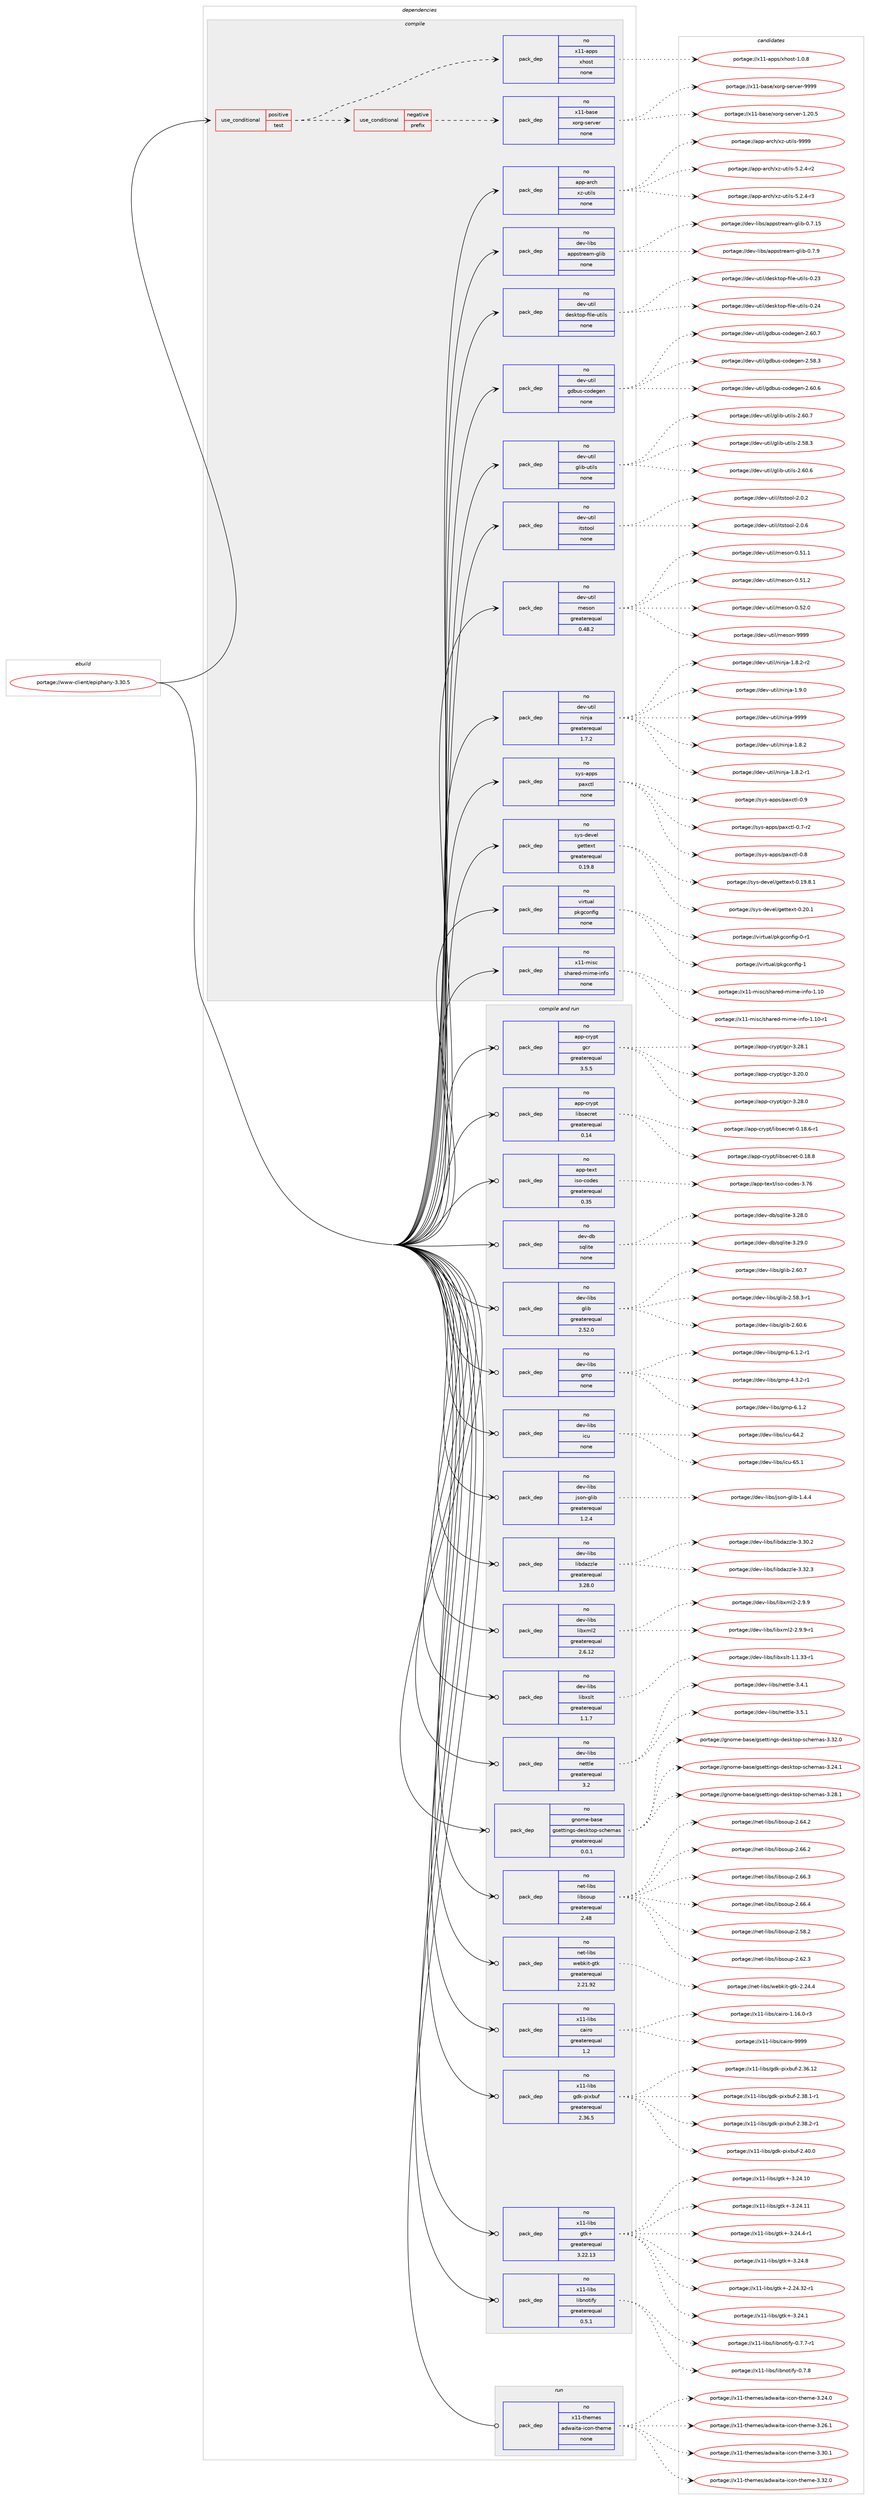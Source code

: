 digraph prolog {

# *************
# Graph options
# *************

newrank=true;
concentrate=true;
compound=true;
graph [rankdir=LR,fontname=Helvetica,fontsize=10,ranksep=1.5];#, ranksep=2.5, nodesep=0.2];
edge  [arrowhead=vee];
node  [fontname=Helvetica,fontsize=10];

# **********
# The ebuild
# **********

subgraph cluster_leftcol {
color=gray;
rank=same;
label=<<i>ebuild</i>>;
id [label="portage://www-client/epiphany-3.30.5", color=red, width=4, href="../www-client/epiphany-3.30.5.svg"];
}

# ****************
# The dependencies
# ****************

subgraph cluster_midcol {
color=gray;
label=<<i>dependencies</i>>;
subgraph cluster_compile {
fillcolor="#eeeeee";
style=filled;
label=<<i>compile</i>>;
subgraph cond106019 {
dependency440629 [label=<<TABLE BORDER="0" CELLBORDER="1" CELLSPACING="0" CELLPADDING="4"><TR><TD ROWSPAN="3" CELLPADDING="10">use_conditional</TD></TR><TR><TD>positive</TD></TR><TR><TD>test</TD></TR></TABLE>>, shape=none, color=red];
subgraph cond106020 {
dependency440630 [label=<<TABLE BORDER="0" CELLBORDER="1" CELLSPACING="0" CELLPADDING="4"><TR><TD ROWSPAN="3" CELLPADDING="10">use_conditional</TD></TR><TR><TD>negative</TD></TR><TR><TD>prefix</TD></TR></TABLE>>, shape=none, color=red];
subgraph pack326797 {
dependency440631 [label=<<TABLE BORDER="0" CELLBORDER="1" CELLSPACING="0" CELLPADDING="4" WIDTH="220"><TR><TD ROWSPAN="6" CELLPADDING="30">pack_dep</TD></TR><TR><TD WIDTH="110">no</TD></TR><TR><TD>x11-base</TD></TR><TR><TD>xorg-server</TD></TR><TR><TD>none</TD></TR><TR><TD></TD></TR></TABLE>>, shape=none, color=blue];
}
dependency440630:e -> dependency440631:w [weight=20,style="dashed",arrowhead="vee"];
}
dependency440629:e -> dependency440630:w [weight=20,style="dashed",arrowhead="vee"];
subgraph pack326798 {
dependency440632 [label=<<TABLE BORDER="0" CELLBORDER="1" CELLSPACING="0" CELLPADDING="4" WIDTH="220"><TR><TD ROWSPAN="6" CELLPADDING="30">pack_dep</TD></TR><TR><TD WIDTH="110">no</TD></TR><TR><TD>x11-apps</TD></TR><TR><TD>xhost</TD></TR><TR><TD>none</TD></TR><TR><TD></TD></TR></TABLE>>, shape=none, color=blue];
}
dependency440629:e -> dependency440632:w [weight=20,style="dashed",arrowhead="vee"];
}
id:e -> dependency440629:w [weight=20,style="solid",arrowhead="vee"];
subgraph pack326799 {
dependency440633 [label=<<TABLE BORDER="0" CELLBORDER="1" CELLSPACING="0" CELLPADDING="4" WIDTH="220"><TR><TD ROWSPAN="6" CELLPADDING="30">pack_dep</TD></TR><TR><TD WIDTH="110">no</TD></TR><TR><TD>app-arch</TD></TR><TR><TD>xz-utils</TD></TR><TR><TD>none</TD></TR><TR><TD></TD></TR></TABLE>>, shape=none, color=blue];
}
id:e -> dependency440633:w [weight=20,style="solid",arrowhead="vee"];
subgraph pack326800 {
dependency440634 [label=<<TABLE BORDER="0" CELLBORDER="1" CELLSPACING="0" CELLPADDING="4" WIDTH="220"><TR><TD ROWSPAN="6" CELLPADDING="30">pack_dep</TD></TR><TR><TD WIDTH="110">no</TD></TR><TR><TD>dev-libs</TD></TR><TR><TD>appstream-glib</TD></TR><TR><TD>none</TD></TR><TR><TD></TD></TR></TABLE>>, shape=none, color=blue];
}
id:e -> dependency440634:w [weight=20,style="solid",arrowhead="vee"];
subgraph pack326801 {
dependency440635 [label=<<TABLE BORDER="0" CELLBORDER="1" CELLSPACING="0" CELLPADDING="4" WIDTH="220"><TR><TD ROWSPAN="6" CELLPADDING="30">pack_dep</TD></TR><TR><TD WIDTH="110">no</TD></TR><TR><TD>dev-util</TD></TR><TR><TD>desktop-file-utils</TD></TR><TR><TD>none</TD></TR><TR><TD></TD></TR></TABLE>>, shape=none, color=blue];
}
id:e -> dependency440635:w [weight=20,style="solid",arrowhead="vee"];
subgraph pack326802 {
dependency440636 [label=<<TABLE BORDER="0" CELLBORDER="1" CELLSPACING="0" CELLPADDING="4" WIDTH="220"><TR><TD ROWSPAN="6" CELLPADDING="30">pack_dep</TD></TR><TR><TD WIDTH="110">no</TD></TR><TR><TD>dev-util</TD></TR><TR><TD>gdbus-codegen</TD></TR><TR><TD>none</TD></TR><TR><TD></TD></TR></TABLE>>, shape=none, color=blue];
}
id:e -> dependency440636:w [weight=20,style="solid",arrowhead="vee"];
subgraph pack326803 {
dependency440637 [label=<<TABLE BORDER="0" CELLBORDER="1" CELLSPACING="0" CELLPADDING="4" WIDTH="220"><TR><TD ROWSPAN="6" CELLPADDING="30">pack_dep</TD></TR><TR><TD WIDTH="110">no</TD></TR><TR><TD>dev-util</TD></TR><TR><TD>glib-utils</TD></TR><TR><TD>none</TD></TR><TR><TD></TD></TR></TABLE>>, shape=none, color=blue];
}
id:e -> dependency440637:w [weight=20,style="solid",arrowhead="vee"];
subgraph pack326804 {
dependency440638 [label=<<TABLE BORDER="0" CELLBORDER="1" CELLSPACING="0" CELLPADDING="4" WIDTH="220"><TR><TD ROWSPAN="6" CELLPADDING="30">pack_dep</TD></TR><TR><TD WIDTH="110">no</TD></TR><TR><TD>dev-util</TD></TR><TR><TD>itstool</TD></TR><TR><TD>none</TD></TR><TR><TD></TD></TR></TABLE>>, shape=none, color=blue];
}
id:e -> dependency440638:w [weight=20,style="solid",arrowhead="vee"];
subgraph pack326805 {
dependency440639 [label=<<TABLE BORDER="0" CELLBORDER="1" CELLSPACING="0" CELLPADDING="4" WIDTH="220"><TR><TD ROWSPAN="6" CELLPADDING="30">pack_dep</TD></TR><TR><TD WIDTH="110">no</TD></TR><TR><TD>dev-util</TD></TR><TR><TD>meson</TD></TR><TR><TD>greaterequal</TD></TR><TR><TD>0.48.2</TD></TR></TABLE>>, shape=none, color=blue];
}
id:e -> dependency440639:w [weight=20,style="solid",arrowhead="vee"];
subgraph pack326806 {
dependency440640 [label=<<TABLE BORDER="0" CELLBORDER="1" CELLSPACING="0" CELLPADDING="4" WIDTH="220"><TR><TD ROWSPAN="6" CELLPADDING="30">pack_dep</TD></TR><TR><TD WIDTH="110">no</TD></TR><TR><TD>dev-util</TD></TR><TR><TD>ninja</TD></TR><TR><TD>greaterequal</TD></TR><TR><TD>1.7.2</TD></TR></TABLE>>, shape=none, color=blue];
}
id:e -> dependency440640:w [weight=20,style="solid",arrowhead="vee"];
subgraph pack326807 {
dependency440641 [label=<<TABLE BORDER="0" CELLBORDER="1" CELLSPACING="0" CELLPADDING="4" WIDTH="220"><TR><TD ROWSPAN="6" CELLPADDING="30">pack_dep</TD></TR><TR><TD WIDTH="110">no</TD></TR><TR><TD>sys-apps</TD></TR><TR><TD>paxctl</TD></TR><TR><TD>none</TD></TR><TR><TD></TD></TR></TABLE>>, shape=none, color=blue];
}
id:e -> dependency440641:w [weight=20,style="solid",arrowhead="vee"];
subgraph pack326808 {
dependency440642 [label=<<TABLE BORDER="0" CELLBORDER="1" CELLSPACING="0" CELLPADDING="4" WIDTH="220"><TR><TD ROWSPAN="6" CELLPADDING="30">pack_dep</TD></TR><TR><TD WIDTH="110">no</TD></TR><TR><TD>sys-devel</TD></TR><TR><TD>gettext</TD></TR><TR><TD>greaterequal</TD></TR><TR><TD>0.19.8</TD></TR></TABLE>>, shape=none, color=blue];
}
id:e -> dependency440642:w [weight=20,style="solid",arrowhead="vee"];
subgraph pack326809 {
dependency440643 [label=<<TABLE BORDER="0" CELLBORDER="1" CELLSPACING="0" CELLPADDING="4" WIDTH="220"><TR><TD ROWSPAN="6" CELLPADDING="30">pack_dep</TD></TR><TR><TD WIDTH="110">no</TD></TR><TR><TD>virtual</TD></TR><TR><TD>pkgconfig</TD></TR><TR><TD>none</TD></TR><TR><TD></TD></TR></TABLE>>, shape=none, color=blue];
}
id:e -> dependency440643:w [weight=20,style="solid",arrowhead="vee"];
subgraph pack326810 {
dependency440644 [label=<<TABLE BORDER="0" CELLBORDER="1" CELLSPACING="0" CELLPADDING="4" WIDTH="220"><TR><TD ROWSPAN="6" CELLPADDING="30">pack_dep</TD></TR><TR><TD WIDTH="110">no</TD></TR><TR><TD>x11-misc</TD></TR><TR><TD>shared-mime-info</TD></TR><TR><TD>none</TD></TR><TR><TD></TD></TR></TABLE>>, shape=none, color=blue];
}
id:e -> dependency440644:w [weight=20,style="solid",arrowhead="vee"];
}
subgraph cluster_compileandrun {
fillcolor="#eeeeee";
style=filled;
label=<<i>compile and run</i>>;
subgraph pack326811 {
dependency440645 [label=<<TABLE BORDER="0" CELLBORDER="1" CELLSPACING="0" CELLPADDING="4" WIDTH="220"><TR><TD ROWSPAN="6" CELLPADDING="30">pack_dep</TD></TR><TR><TD WIDTH="110">no</TD></TR><TR><TD>app-crypt</TD></TR><TR><TD>gcr</TD></TR><TR><TD>greaterequal</TD></TR><TR><TD>3.5.5</TD></TR></TABLE>>, shape=none, color=blue];
}
id:e -> dependency440645:w [weight=20,style="solid",arrowhead="odotvee"];
subgraph pack326812 {
dependency440646 [label=<<TABLE BORDER="0" CELLBORDER="1" CELLSPACING="0" CELLPADDING="4" WIDTH="220"><TR><TD ROWSPAN="6" CELLPADDING="30">pack_dep</TD></TR><TR><TD WIDTH="110">no</TD></TR><TR><TD>app-crypt</TD></TR><TR><TD>libsecret</TD></TR><TR><TD>greaterequal</TD></TR><TR><TD>0.14</TD></TR></TABLE>>, shape=none, color=blue];
}
id:e -> dependency440646:w [weight=20,style="solid",arrowhead="odotvee"];
subgraph pack326813 {
dependency440647 [label=<<TABLE BORDER="0" CELLBORDER="1" CELLSPACING="0" CELLPADDING="4" WIDTH="220"><TR><TD ROWSPAN="6" CELLPADDING="30">pack_dep</TD></TR><TR><TD WIDTH="110">no</TD></TR><TR><TD>app-text</TD></TR><TR><TD>iso-codes</TD></TR><TR><TD>greaterequal</TD></TR><TR><TD>0.35</TD></TR></TABLE>>, shape=none, color=blue];
}
id:e -> dependency440647:w [weight=20,style="solid",arrowhead="odotvee"];
subgraph pack326814 {
dependency440648 [label=<<TABLE BORDER="0" CELLBORDER="1" CELLSPACING="0" CELLPADDING="4" WIDTH="220"><TR><TD ROWSPAN="6" CELLPADDING="30">pack_dep</TD></TR><TR><TD WIDTH="110">no</TD></TR><TR><TD>dev-db</TD></TR><TR><TD>sqlite</TD></TR><TR><TD>none</TD></TR><TR><TD></TD></TR></TABLE>>, shape=none, color=blue];
}
id:e -> dependency440648:w [weight=20,style="solid",arrowhead="odotvee"];
subgraph pack326815 {
dependency440649 [label=<<TABLE BORDER="0" CELLBORDER="1" CELLSPACING="0" CELLPADDING="4" WIDTH="220"><TR><TD ROWSPAN="6" CELLPADDING="30">pack_dep</TD></TR><TR><TD WIDTH="110">no</TD></TR><TR><TD>dev-libs</TD></TR><TR><TD>glib</TD></TR><TR><TD>greaterequal</TD></TR><TR><TD>2.52.0</TD></TR></TABLE>>, shape=none, color=blue];
}
id:e -> dependency440649:w [weight=20,style="solid",arrowhead="odotvee"];
subgraph pack326816 {
dependency440650 [label=<<TABLE BORDER="0" CELLBORDER="1" CELLSPACING="0" CELLPADDING="4" WIDTH="220"><TR><TD ROWSPAN="6" CELLPADDING="30">pack_dep</TD></TR><TR><TD WIDTH="110">no</TD></TR><TR><TD>dev-libs</TD></TR><TR><TD>gmp</TD></TR><TR><TD>none</TD></TR><TR><TD></TD></TR></TABLE>>, shape=none, color=blue];
}
id:e -> dependency440650:w [weight=20,style="solid",arrowhead="odotvee"];
subgraph pack326817 {
dependency440651 [label=<<TABLE BORDER="0" CELLBORDER="1" CELLSPACING="0" CELLPADDING="4" WIDTH="220"><TR><TD ROWSPAN="6" CELLPADDING="30">pack_dep</TD></TR><TR><TD WIDTH="110">no</TD></TR><TR><TD>dev-libs</TD></TR><TR><TD>icu</TD></TR><TR><TD>none</TD></TR><TR><TD></TD></TR></TABLE>>, shape=none, color=blue];
}
id:e -> dependency440651:w [weight=20,style="solid",arrowhead="odotvee"];
subgraph pack326818 {
dependency440652 [label=<<TABLE BORDER="0" CELLBORDER="1" CELLSPACING="0" CELLPADDING="4" WIDTH="220"><TR><TD ROWSPAN="6" CELLPADDING="30">pack_dep</TD></TR><TR><TD WIDTH="110">no</TD></TR><TR><TD>dev-libs</TD></TR><TR><TD>json-glib</TD></TR><TR><TD>greaterequal</TD></TR><TR><TD>1.2.4</TD></TR></TABLE>>, shape=none, color=blue];
}
id:e -> dependency440652:w [weight=20,style="solid",arrowhead="odotvee"];
subgraph pack326819 {
dependency440653 [label=<<TABLE BORDER="0" CELLBORDER="1" CELLSPACING="0" CELLPADDING="4" WIDTH="220"><TR><TD ROWSPAN="6" CELLPADDING="30">pack_dep</TD></TR><TR><TD WIDTH="110">no</TD></TR><TR><TD>dev-libs</TD></TR><TR><TD>libdazzle</TD></TR><TR><TD>greaterequal</TD></TR><TR><TD>3.28.0</TD></TR></TABLE>>, shape=none, color=blue];
}
id:e -> dependency440653:w [weight=20,style="solid",arrowhead="odotvee"];
subgraph pack326820 {
dependency440654 [label=<<TABLE BORDER="0" CELLBORDER="1" CELLSPACING="0" CELLPADDING="4" WIDTH="220"><TR><TD ROWSPAN="6" CELLPADDING="30">pack_dep</TD></TR><TR><TD WIDTH="110">no</TD></TR><TR><TD>dev-libs</TD></TR><TR><TD>libxml2</TD></TR><TR><TD>greaterequal</TD></TR><TR><TD>2.6.12</TD></TR></TABLE>>, shape=none, color=blue];
}
id:e -> dependency440654:w [weight=20,style="solid",arrowhead="odotvee"];
subgraph pack326821 {
dependency440655 [label=<<TABLE BORDER="0" CELLBORDER="1" CELLSPACING="0" CELLPADDING="4" WIDTH="220"><TR><TD ROWSPAN="6" CELLPADDING="30">pack_dep</TD></TR><TR><TD WIDTH="110">no</TD></TR><TR><TD>dev-libs</TD></TR><TR><TD>libxslt</TD></TR><TR><TD>greaterequal</TD></TR><TR><TD>1.1.7</TD></TR></TABLE>>, shape=none, color=blue];
}
id:e -> dependency440655:w [weight=20,style="solid",arrowhead="odotvee"];
subgraph pack326822 {
dependency440656 [label=<<TABLE BORDER="0" CELLBORDER="1" CELLSPACING="0" CELLPADDING="4" WIDTH="220"><TR><TD ROWSPAN="6" CELLPADDING="30">pack_dep</TD></TR><TR><TD WIDTH="110">no</TD></TR><TR><TD>dev-libs</TD></TR><TR><TD>nettle</TD></TR><TR><TD>greaterequal</TD></TR><TR><TD>3.2</TD></TR></TABLE>>, shape=none, color=blue];
}
id:e -> dependency440656:w [weight=20,style="solid",arrowhead="odotvee"];
subgraph pack326823 {
dependency440657 [label=<<TABLE BORDER="0" CELLBORDER="1" CELLSPACING="0" CELLPADDING="4" WIDTH="220"><TR><TD ROWSPAN="6" CELLPADDING="30">pack_dep</TD></TR><TR><TD WIDTH="110">no</TD></TR><TR><TD>gnome-base</TD></TR><TR><TD>gsettings-desktop-schemas</TD></TR><TR><TD>greaterequal</TD></TR><TR><TD>0.0.1</TD></TR></TABLE>>, shape=none, color=blue];
}
id:e -> dependency440657:w [weight=20,style="solid",arrowhead="odotvee"];
subgraph pack326824 {
dependency440658 [label=<<TABLE BORDER="0" CELLBORDER="1" CELLSPACING="0" CELLPADDING="4" WIDTH="220"><TR><TD ROWSPAN="6" CELLPADDING="30">pack_dep</TD></TR><TR><TD WIDTH="110">no</TD></TR><TR><TD>net-libs</TD></TR><TR><TD>libsoup</TD></TR><TR><TD>greaterequal</TD></TR><TR><TD>2.48</TD></TR></TABLE>>, shape=none, color=blue];
}
id:e -> dependency440658:w [weight=20,style="solid",arrowhead="odotvee"];
subgraph pack326825 {
dependency440659 [label=<<TABLE BORDER="0" CELLBORDER="1" CELLSPACING="0" CELLPADDING="4" WIDTH="220"><TR><TD ROWSPAN="6" CELLPADDING="30">pack_dep</TD></TR><TR><TD WIDTH="110">no</TD></TR><TR><TD>net-libs</TD></TR><TR><TD>webkit-gtk</TD></TR><TR><TD>greaterequal</TD></TR><TR><TD>2.21.92</TD></TR></TABLE>>, shape=none, color=blue];
}
id:e -> dependency440659:w [weight=20,style="solid",arrowhead="odotvee"];
subgraph pack326826 {
dependency440660 [label=<<TABLE BORDER="0" CELLBORDER="1" CELLSPACING="0" CELLPADDING="4" WIDTH="220"><TR><TD ROWSPAN="6" CELLPADDING="30">pack_dep</TD></TR><TR><TD WIDTH="110">no</TD></TR><TR><TD>x11-libs</TD></TR><TR><TD>cairo</TD></TR><TR><TD>greaterequal</TD></TR><TR><TD>1.2</TD></TR></TABLE>>, shape=none, color=blue];
}
id:e -> dependency440660:w [weight=20,style="solid",arrowhead="odotvee"];
subgraph pack326827 {
dependency440661 [label=<<TABLE BORDER="0" CELLBORDER="1" CELLSPACING="0" CELLPADDING="4" WIDTH="220"><TR><TD ROWSPAN="6" CELLPADDING="30">pack_dep</TD></TR><TR><TD WIDTH="110">no</TD></TR><TR><TD>x11-libs</TD></TR><TR><TD>gdk-pixbuf</TD></TR><TR><TD>greaterequal</TD></TR><TR><TD>2.36.5</TD></TR></TABLE>>, shape=none, color=blue];
}
id:e -> dependency440661:w [weight=20,style="solid",arrowhead="odotvee"];
subgraph pack326828 {
dependency440662 [label=<<TABLE BORDER="0" CELLBORDER="1" CELLSPACING="0" CELLPADDING="4" WIDTH="220"><TR><TD ROWSPAN="6" CELLPADDING="30">pack_dep</TD></TR><TR><TD WIDTH="110">no</TD></TR><TR><TD>x11-libs</TD></TR><TR><TD>gtk+</TD></TR><TR><TD>greaterequal</TD></TR><TR><TD>3.22.13</TD></TR></TABLE>>, shape=none, color=blue];
}
id:e -> dependency440662:w [weight=20,style="solid",arrowhead="odotvee"];
subgraph pack326829 {
dependency440663 [label=<<TABLE BORDER="0" CELLBORDER="1" CELLSPACING="0" CELLPADDING="4" WIDTH="220"><TR><TD ROWSPAN="6" CELLPADDING="30">pack_dep</TD></TR><TR><TD WIDTH="110">no</TD></TR><TR><TD>x11-libs</TD></TR><TR><TD>libnotify</TD></TR><TR><TD>greaterequal</TD></TR><TR><TD>0.5.1</TD></TR></TABLE>>, shape=none, color=blue];
}
id:e -> dependency440663:w [weight=20,style="solid",arrowhead="odotvee"];
}
subgraph cluster_run {
fillcolor="#eeeeee";
style=filled;
label=<<i>run</i>>;
subgraph pack326830 {
dependency440664 [label=<<TABLE BORDER="0" CELLBORDER="1" CELLSPACING="0" CELLPADDING="4" WIDTH="220"><TR><TD ROWSPAN="6" CELLPADDING="30">pack_dep</TD></TR><TR><TD WIDTH="110">no</TD></TR><TR><TD>x11-themes</TD></TR><TR><TD>adwaita-icon-theme</TD></TR><TR><TD>none</TD></TR><TR><TD></TD></TR></TABLE>>, shape=none, color=blue];
}
id:e -> dependency440664:w [weight=20,style="solid",arrowhead="odot"];
}
}

# **************
# The candidates
# **************

subgraph cluster_choices {
rank=same;
color=gray;
label=<<i>candidates</i>>;

subgraph choice326797 {
color=black;
nodesep=1;
choiceportage1204949459897115101471201111141034511510111411810111445494650484653 [label="portage://x11-base/xorg-server-1.20.5", color=red, width=4,href="../x11-base/xorg-server-1.20.5.svg"];
choiceportage120494945989711510147120111114103451151011141181011144557575757 [label="portage://x11-base/xorg-server-9999", color=red, width=4,href="../x11-base/xorg-server-9999.svg"];
dependency440631:e -> choiceportage1204949459897115101471201111141034511510111411810111445494650484653:w [style=dotted,weight="100"];
dependency440631:e -> choiceportage120494945989711510147120111114103451151011141181011144557575757:w [style=dotted,weight="100"];
}
subgraph choice326798 {
color=black;
nodesep=1;
choiceportage1204949459711211211547120104111115116454946484656 [label="portage://x11-apps/xhost-1.0.8", color=red, width=4,href="../x11-apps/xhost-1.0.8.svg"];
dependency440632:e -> choiceportage1204949459711211211547120104111115116454946484656:w [style=dotted,weight="100"];
}
subgraph choice326799 {
color=black;
nodesep=1;
choiceportage9711211245971149910447120122451171161051081154553465046524511450 [label="portage://app-arch/xz-utils-5.2.4-r2", color=red, width=4,href="../app-arch/xz-utils-5.2.4-r2.svg"];
choiceportage9711211245971149910447120122451171161051081154553465046524511451 [label="portage://app-arch/xz-utils-5.2.4-r3", color=red, width=4,href="../app-arch/xz-utils-5.2.4-r3.svg"];
choiceportage9711211245971149910447120122451171161051081154557575757 [label="portage://app-arch/xz-utils-9999", color=red, width=4,href="../app-arch/xz-utils-9999.svg"];
dependency440633:e -> choiceportage9711211245971149910447120122451171161051081154553465046524511450:w [style=dotted,weight="100"];
dependency440633:e -> choiceportage9711211245971149910447120122451171161051081154553465046524511451:w [style=dotted,weight="100"];
dependency440633:e -> choiceportage9711211245971149910447120122451171161051081154557575757:w [style=dotted,weight="100"];
}
subgraph choice326800 {
color=black;
nodesep=1;
choiceportage1001011184510810598115479711211211511611410197109451031081059845484655464953 [label="portage://dev-libs/appstream-glib-0.7.15", color=red, width=4,href="../dev-libs/appstream-glib-0.7.15.svg"];
choiceportage10010111845108105981154797112112115116114101971094510310810598454846554657 [label="portage://dev-libs/appstream-glib-0.7.9", color=red, width=4,href="../dev-libs/appstream-glib-0.7.9.svg"];
dependency440634:e -> choiceportage1001011184510810598115479711211211511611410197109451031081059845484655464953:w [style=dotted,weight="100"];
dependency440634:e -> choiceportage10010111845108105981154797112112115116114101971094510310810598454846554657:w [style=dotted,weight="100"];
}
subgraph choice326801 {
color=black;
nodesep=1;
choiceportage100101118451171161051084710010111510711611111245102105108101451171161051081154548465051 [label="portage://dev-util/desktop-file-utils-0.23", color=red, width=4,href="../dev-util/desktop-file-utils-0.23.svg"];
choiceportage100101118451171161051084710010111510711611111245102105108101451171161051081154548465052 [label="portage://dev-util/desktop-file-utils-0.24", color=red, width=4,href="../dev-util/desktop-file-utils-0.24.svg"];
dependency440635:e -> choiceportage100101118451171161051084710010111510711611111245102105108101451171161051081154548465051:w [style=dotted,weight="100"];
dependency440635:e -> choiceportage100101118451171161051084710010111510711611111245102105108101451171161051081154548465052:w [style=dotted,weight="100"];
}
subgraph choice326802 {
color=black;
nodesep=1;
choiceportage100101118451171161051084710310098117115459911110010110310111045504653564651 [label="portage://dev-util/gdbus-codegen-2.58.3", color=red, width=4,href="../dev-util/gdbus-codegen-2.58.3.svg"];
choiceportage100101118451171161051084710310098117115459911110010110310111045504654484654 [label="portage://dev-util/gdbus-codegen-2.60.6", color=red, width=4,href="../dev-util/gdbus-codegen-2.60.6.svg"];
choiceportage100101118451171161051084710310098117115459911110010110310111045504654484655 [label="portage://dev-util/gdbus-codegen-2.60.7", color=red, width=4,href="../dev-util/gdbus-codegen-2.60.7.svg"];
dependency440636:e -> choiceportage100101118451171161051084710310098117115459911110010110310111045504653564651:w [style=dotted,weight="100"];
dependency440636:e -> choiceportage100101118451171161051084710310098117115459911110010110310111045504654484654:w [style=dotted,weight="100"];
dependency440636:e -> choiceportage100101118451171161051084710310098117115459911110010110310111045504654484655:w [style=dotted,weight="100"];
}
subgraph choice326803 {
color=black;
nodesep=1;
choiceportage1001011184511711610510847103108105984511711610510811545504653564651 [label="portage://dev-util/glib-utils-2.58.3", color=red, width=4,href="../dev-util/glib-utils-2.58.3.svg"];
choiceportage1001011184511711610510847103108105984511711610510811545504654484654 [label="portage://dev-util/glib-utils-2.60.6", color=red, width=4,href="../dev-util/glib-utils-2.60.6.svg"];
choiceportage1001011184511711610510847103108105984511711610510811545504654484655 [label="portage://dev-util/glib-utils-2.60.7", color=red, width=4,href="../dev-util/glib-utils-2.60.7.svg"];
dependency440637:e -> choiceportage1001011184511711610510847103108105984511711610510811545504653564651:w [style=dotted,weight="100"];
dependency440637:e -> choiceportage1001011184511711610510847103108105984511711610510811545504654484654:w [style=dotted,weight="100"];
dependency440637:e -> choiceportage1001011184511711610510847103108105984511711610510811545504654484655:w [style=dotted,weight="100"];
}
subgraph choice326804 {
color=black;
nodesep=1;
choiceportage1001011184511711610510847105116115116111111108455046484650 [label="portage://dev-util/itstool-2.0.2", color=red, width=4,href="../dev-util/itstool-2.0.2.svg"];
choiceportage1001011184511711610510847105116115116111111108455046484654 [label="portage://dev-util/itstool-2.0.6", color=red, width=4,href="../dev-util/itstool-2.0.6.svg"];
dependency440638:e -> choiceportage1001011184511711610510847105116115116111111108455046484650:w [style=dotted,weight="100"];
dependency440638:e -> choiceportage1001011184511711610510847105116115116111111108455046484654:w [style=dotted,weight="100"];
}
subgraph choice326805 {
color=black;
nodesep=1;
choiceportage100101118451171161051084710910111511111045484653494649 [label="portage://dev-util/meson-0.51.1", color=red, width=4,href="../dev-util/meson-0.51.1.svg"];
choiceportage100101118451171161051084710910111511111045484653494650 [label="portage://dev-util/meson-0.51.2", color=red, width=4,href="../dev-util/meson-0.51.2.svg"];
choiceportage100101118451171161051084710910111511111045484653504648 [label="portage://dev-util/meson-0.52.0", color=red, width=4,href="../dev-util/meson-0.52.0.svg"];
choiceportage10010111845117116105108471091011151111104557575757 [label="portage://dev-util/meson-9999", color=red, width=4,href="../dev-util/meson-9999.svg"];
dependency440639:e -> choiceportage100101118451171161051084710910111511111045484653494649:w [style=dotted,weight="100"];
dependency440639:e -> choiceportage100101118451171161051084710910111511111045484653494650:w [style=dotted,weight="100"];
dependency440639:e -> choiceportage100101118451171161051084710910111511111045484653504648:w [style=dotted,weight="100"];
dependency440639:e -> choiceportage10010111845117116105108471091011151111104557575757:w [style=dotted,weight="100"];
}
subgraph choice326806 {
color=black;
nodesep=1;
choiceportage100101118451171161051084711010511010697454946564650 [label="portage://dev-util/ninja-1.8.2", color=red, width=4,href="../dev-util/ninja-1.8.2.svg"];
choiceportage1001011184511711610510847110105110106974549465646504511449 [label="portage://dev-util/ninja-1.8.2-r1", color=red, width=4,href="../dev-util/ninja-1.8.2-r1.svg"];
choiceportage1001011184511711610510847110105110106974549465646504511450 [label="portage://dev-util/ninja-1.8.2-r2", color=red, width=4,href="../dev-util/ninja-1.8.2-r2.svg"];
choiceportage100101118451171161051084711010511010697454946574648 [label="portage://dev-util/ninja-1.9.0", color=red, width=4,href="../dev-util/ninja-1.9.0.svg"];
choiceportage1001011184511711610510847110105110106974557575757 [label="portage://dev-util/ninja-9999", color=red, width=4,href="../dev-util/ninja-9999.svg"];
dependency440640:e -> choiceportage100101118451171161051084711010511010697454946564650:w [style=dotted,weight="100"];
dependency440640:e -> choiceportage1001011184511711610510847110105110106974549465646504511449:w [style=dotted,weight="100"];
dependency440640:e -> choiceportage1001011184511711610510847110105110106974549465646504511450:w [style=dotted,weight="100"];
dependency440640:e -> choiceportage100101118451171161051084711010511010697454946574648:w [style=dotted,weight="100"];
dependency440640:e -> choiceportage1001011184511711610510847110105110106974557575757:w [style=dotted,weight="100"];
}
subgraph choice326807 {
color=black;
nodesep=1;
choiceportage1151211154597112112115471129712099116108454846554511450 [label="portage://sys-apps/paxctl-0.7-r2", color=red, width=4,href="../sys-apps/paxctl-0.7-r2.svg"];
choiceportage115121115459711211211547112971209911610845484656 [label="portage://sys-apps/paxctl-0.8", color=red, width=4,href="../sys-apps/paxctl-0.8.svg"];
choiceportage115121115459711211211547112971209911610845484657 [label="portage://sys-apps/paxctl-0.9", color=red, width=4,href="../sys-apps/paxctl-0.9.svg"];
dependency440641:e -> choiceportage1151211154597112112115471129712099116108454846554511450:w [style=dotted,weight="100"];
dependency440641:e -> choiceportage115121115459711211211547112971209911610845484656:w [style=dotted,weight="100"];
dependency440641:e -> choiceportage115121115459711211211547112971209911610845484657:w [style=dotted,weight="100"];
}
subgraph choice326808 {
color=black;
nodesep=1;
choiceportage1151211154510010111810110847103101116116101120116454846495746564649 [label="portage://sys-devel/gettext-0.19.8.1", color=red, width=4,href="../sys-devel/gettext-0.19.8.1.svg"];
choiceportage115121115451001011181011084710310111611610112011645484650484649 [label="portage://sys-devel/gettext-0.20.1", color=red, width=4,href="../sys-devel/gettext-0.20.1.svg"];
dependency440642:e -> choiceportage1151211154510010111810110847103101116116101120116454846495746564649:w [style=dotted,weight="100"];
dependency440642:e -> choiceportage115121115451001011181011084710310111611610112011645484650484649:w [style=dotted,weight="100"];
}
subgraph choice326809 {
color=black;
nodesep=1;
choiceportage11810511411611797108471121071039911111010210510345484511449 [label="portage://virtual/pkgconfig-0-r1", color=red, width=4,href="../virtual/pkgconfig-0-r1.svg"];
choiceportage1181051141161179710847112107103991111101021051034549 [label="portage://virtual/pkgconfig-1", color=red, width=4,href="../virtual/pkgconfig-1.svg"];
dependency440643:e -> choiceportage11810511411611797108471121071039911111010210510345484511449:w [style=dotted,weight="100"];
dependency440643:e -> choiceportage1181051141161179710847112107103991111101021051034549:w [style=dotted,weight="100"];
}
subgraph choice326810 {
color=black;
nodesep=1;
choiceportage12049494510910511599471151049711410110045109105109101451051101021114549464948 [label="portage://x11-misc/shared-mime-info-1.10", color=red, width=4,href="../x11-misc/shared-mime-info-1.10.svg"];
choiceportage120494945109105115994711510497114101100451091051091014510511010211145494649484511449 [label="portage://x11-misc/shared-mime-info-1.10-r1", color=red, width=4,href="../x11-misc/shared-mime-info-1.10-r1.svg"];
dependency440644:e -> choiceportage12049494510910511599471151049711410110045109105109101451051101021114549464948:w [style=dotted,weight="100"];
dependency440644:e -> choiceportage120494945109105115994711510497114101100451091051091014510511010211145494649484511449:w [style=dotted,weight="100"];
}
subgraph choice326811 {
color=black;
nodesep=1;
choiceportage971121124599114121112116471039911445514650484648 [label="portage://app-crypt/gcr-3.20.0", color=red, width=4,href="../app-crypt/gcr-3.20.0.svg"];
choiceportage971121124599114121112116471039911445514650564648 [label="portage://app-crypt/gcr-3.28.0", color=red, width=4,href="../app-crypt/gcr-3.28.0.svg"];
choiceportage971121124599114121112116471039911445514650564649 [label="portage://app-crypt/gcr-3.28.1", color=red, width=4,href="../app-crypt/gcr-3.28.1.svg"];
dependency440645:e -> choiceportage971121124599114121112116471039911445514650484648:w [style=dotted,weight="100"];
dependency440645:e -> choiceportage971121124599114121112116471039911445514650564648:w [style=dotted,weight="100"];
dependency440645:e -> choiceportage971121124599114121112116471039911445514650564649:w [style=dotted,weight="100"];
}
subgraph choice326812 {
color=black;
nodesep=1;
choiceportage971121124599114121112116471081059811510199114101116454846495646544511449 [label="portage://app-crypt/libsecret-0.18.6-r1", color=red, width=4,href="../app-crypt/libsecret-0.18.6-r1.svg"];
choiceportage97112112459911412111211647108105981151019911410111645484649564656 [label="portage://app-crypt/libsecret-0.18.8", color=red, width=4,href="../app-crypt/libsecret-0.18.8.svg"];
dependency440646:e -> choiceportage971121124599114121112116471081059811510199114101116454846495646544511449:w [style=dotted,weight="100"];
dependency440646:e -> choiceportage97112112459911412111211647108105981151019911410111645484649564656:w [style=dotted,weight="100"];
}
subgraph choice326813 {
color=black;
nodesep=1;
choiceportage97112112451161011201164710511511145991111001011154551465554 [label="portage://app-text/iso-codes-3.76", color=red, width=4,href="../app-text/iso-codes-3.76.svg"];
dependency440647:e -> choiceportage97112112451161011201164710511511145991111001011154551465554:w [style=dotted,weight="100"];
}
subgraph choice326814 {
color=black;
nodesep=1;
choiceportage10010111845100984711511310810511610145514650564648 [label="portage://dev-db/sqlite-3.28.0", color=red, width=4,href="../dev-db/sqlite-3.28.0.svg"];
choiceportage10010111845100984711511310810511610145514650574648 [label="portage://dev-db/sqlite-3.29.0", color=red, width=4,href="../dev-db/sqlite-3.29.0.svg"];
dependency440648:e -> choiceportage10010111845100984711511310810511610145514650564648:w [style=dotted,weight="100"];
dependency440648:e -> choiceportage10010111845100984711511310810511610145514650574648:w [style=dotted,weight="100"];
}
subgraph choice326815 {
color=black;
nodesep=1;
choiceportage10010111845108105981154710310810598455046535646514511449 [label="portage://dev-libs/glib-2.58.3-r1", color=red, width=4,href="../dev-libs/glib-2.58.3-r1.svg"];
choiceportage1001011184510810598115471031081059845504654484654 [label="portage://dev-libs/glib-2.60.6", color=red, width=4,href="../dev-libs/glib-2.60.6.svg"];
choiceportage1001011184510810598115471031081059845504654484655 [label="portage://dev-libs/glib-2.60.7", color=red, width=4,href="../dev-libs/glib-2.60.7.svg"];
dependency440649:e -> choiceportage10010111845108105981154710310810598455046535646514511449:w [style=dotted,weight="100"];
dependency440649:e -> choiceportage1001011184510810598115471031081059845504654484654:w [style=dotted,weight="100"];
dependency440649:e -> choiceportage1001011184510810598115471031081059845504654484655:w [style=dotted,weight="100"];
}
subgraph choice326816 {
color=black;
nodesep=1;
choiceportage1001011184510810598115471031091124552465146504511449 [label="portage://dev-libs/gmp-4.3.2-r1", color=red, width=4,href="../dev-libs/gmp-4.3.2-r1.svg"];
choiceportage100101118451081059811547103109112455446494650 [label="portage://dev-libs/gmp-6.1.2", color=red, width=4,href="../dev-libs/gmp-6.1.2.svg"];
choiceportage1001011184510810598115471031091124554464946504511449 [label="portage://dev-libs/gmp-6.1.2-r1", color=red, width=4,href="../dev-libs/gmp-6.1.2-r1.svg"];
dependency440650:e -> choiceportage1001011184510810598115471031091124552465146504511449:w [style=dotted,weight="100"];
dependency440650:e -> choiceportage100101118451081059811547103109112455446494650:w [style=dotted,weight="100"];
dependency440650:e -> choiceportage1001011184510810598115471031091124554464946504511449:w [style=dotted,weight="100"];
}
subgraph choice326817 {
color=black;
nodesep=1;
choiceportage100101118451081059811547105991174554524650 [label="portage://dev-libs/icu-64.2", color=red, width=4,href="../dev-libs/icu-64.2.svg"];
choiceportage100101118451081059811547105991174554534649 [label="portage://dev-libs/icu-65.1", color=red, width=4,href="../dev-libs/icu-65.1.svg"];
dependency440651:e -> choiceportage100101118451081059811547105991174554524650:w [style=dotted,weight="100"];
dependency440651:e -> choiceportage100101118451081059811547105991174554534649:w [style=dotted,weight="100"];
}
subgraph choice326818 {
color=black;
nodesep=1;
choiceportage1001011184510810598115471061151111104510310810598454946524652 [label="portage://dev-libs/json-glib-1.4.4", color=red, width=4,href="../dev-libs/json-glib-1.4.4.svg"];
dependency440652:e -> choiceportage1001011184510810598115471061151111104510310810598454946524652:w [style=dotted,weight="100"];
}
subgraph choice326819 {
color=black;
nodesep=1;
choiceportage100101118451081059811547108105981009712212210810145514651484650 [label="portage://dev-libs/libdazzle-3.30.2", color=red, width=4,href="../dev-libs/libdazzle-3.30.2.svg"];
choiceportage100101118451081059811547108105981009712212210810145514651504651 [label="portage://dev-libs/libdazzle-3.32.3", color=red, width=4,href="../dev-libs/libdazzle-3.32.3.svg"];
dependency440653:e -> choiceportage100101118451081059811547108105981009712212210810145514651484650:w [style=dotted,weight="100"];
dependency440653:e -> choiceportage100101118451081059811547108105981009712212210810145514651504651:w [style=dotted,weight="100"];
}
subgraph choice326820 {
color=black;
nodesep=1;
choiceportage1001011184510810598115471081059812010910850455046574657 [label="portage://dev-libs/libxml2-2.9.9", color=red, width=4,href="../dev-libs/libxml2-2.9.9.svg"];
choiceportage10010111845108105981154710810598120109108504550465746574511449 [label="portage://dev-libs/libxml2-2.9.9-r1", color=red, width=4,href="../dev-libs/libxml2-2.9.9-r1.svg"];
dependency440654:e -> choiceportage1001011184510810598115471081059812010910850455046574657:w [style=dotted,weight="100"];
dependency440654:e -> choiceportage10010111845108105981154710810598120109108504550465746574511449:w [style=dotted,weight="100"];
}
subgraph choice326821 {
color=black;
nodesep=1;
choiceportage10010111845108105981154710810598120115108116454946494651514511449 [label="portage://dev-libs/libxslt-1.1.33-r1", color=red, width=4,href="../dev-libs/libxslt-1.1.33-r1.svg"];
dependency440655:e -> choiceportage10010111845108105981154710810598120115108116454946494651514511449:w [style=dotted,weight="100"];
}
subgraph choice326822 {
color=black;
nodesep=1;
choiceportage100101118451081059811547110101116116108101455146524649 [label="portage://dev-libs/nettle-3.4.1", color=red, width=4,href="../dev-libs/nettle-3.4.1.svg"];
choiceportage100101118451081059811547110101116116108101455146534649 [label="portage://dev-libs/nettle-3.5.1", color=red, width=4,href="../dev-libs/nettle-3.5.1.svg"];
dependency440656:e -> choiceportage100101118451081059811547110101116116108101455146524649:w [style=dotted,weight="100"];
dependency440656:e -> choiceportage100101118451081059811547110101116116108101455146534649:w [style=dotted,weight="100"];
}
subgraph choice326823 {
color=black;
nodesep=1;
choiceportage103110111109101459897115101471031151011161161051101031154510010111510711611111245115991041011099711545514650524649 [label="portage://gnome-base/gsettings-desktop-schemas-3.24.1", color=red, width=4,href="../gnome-base/gsettings-desktop-schemas-3.24.1.svg"];
choiceportage103110111109101459897115101471031151011161161051101031154510010111510711611111245115991041011099711545514650564649 [label="portage://gnome-base/gsettings-desktop-schemas-3.28.1", color=red, width=4,href="../gnome-base/gsettings-desktop-schemas-3.28.1.svg"];
choiceportage103110111109101459897115101471031151011161161051101031154510010111510711611111245115991041011099711545514651504648 [label="portage://gnome-base/gsettings-desktop-schemas-3.32.0", color=red, width=4,href="../gnome-base/gsettings-desktop-schemas-3.32.0.svg"];
dependency440657:e -> choiceportage103110111109101459897115101471031151011161161051101031154510010111510711611111245115991041011099711545514650524649:w [style=dotted,weight="100"];
dependency440657:e -> choiceportage103110111109101459897115101471031151011161161051101031154510010111510711611111245115991041011099711545514650564649:w [style=dotted,weight="100"];
dependency440657:e -> choiceportage103110111109101459897115101471031151011161161051101031154510010111510711611111245115991041011099711545514651504648:w [style=dotted,weight="100"];
}
subgraph choice326824 {
color=black;
nodesep=1;
choiceportage1101011164510810598115471081059811511111711245504653564650 [label="portage://net-libs/libsoup-2.58.2", color=red, width=4,href="../net-libs/libsoup-2.58.2.svg"];
choiceportage1101011164510810598115471081059811511111711245504654504651 [label="portage://net-libs/libsoup-2.62.3", color=red, width=4,href="../net-libs/libsoup-2.62.3.svg"];
choiceportage1101011164510810598115471081059811511111711245504654524650 [label="portage://net-libs/libsoup-2.64.2", color=red, width=4,href="../net-libs/libsoup-2.64.2.svg"];
choiceportage1101011164510810598115471081059811511111711245504654544650 [label="portage://net-libs/libsoup-2.66.2", color=red, width=4,href="../net-libs/libsoup-2.66.2.svg"];
choiceportage1101011164510810598115471081059811511111711245504654544651 [label="portage://net-libs/libsoup-2.66.3", color=red, width=4,href="../net-libs/libsoup-2.66.3.svg"];
choiceportage1101011164510810598115471081059811511111711245504654544652 [label="portage://net-libs/libsoup-2.66.4", color=red, width=4,href="../net-libs/libsoup-2.66.4.svg"];
dependency440658:e -> choiceportage1101011164510810598115471081059811511111711245504653564650:w [style=dotted,weight="100"];
dependency440658:e -> choiceportage1101011164510810598115471081059811511111711245504654504651:w [style=dotted,weight="100"];
dependency440658:e -> choiceportage1101011164510810598115471081059811511111711245504654524650:w [style=dotted,weight="100"];
dependency440658:e -> choiceportage1101011164510810598115471081059811511111711245504654544650:w [style=dotted,weight="100"];
dependency440658:e -> choiceportage1101011164510810598115471081059811511111711245504654544651:w [style=dotted,weight="100"];
dependency440658:e -> choiceportage1101011164510810598115471081059811511111711245504654544652:w [style=dotted,weight="100"];
}
subgraph choice326825 {
color=black;
nodesep=1;
choiceportage110101116451081059811547119101981071051164510311610745504650524652 [label="portage://net-libs/webkit-gtk-2.24.4", color=red, width=4,href="../net-libs/webkit-gtk-2.24.4.svg"];
dependency440659:e -> choiceportage110101116451081059811547119101981071051164510311610745504650524652:w [style=dotted,weight="100"];
}
subgraph choice326826 {
color=black;
nodesep=1;
choiceportage12049494510810598115479997105114111454946495446484511451 [label="portage://x11-libs/cairo-1.16.0-r3", color=red, width=4,href="../x11-libs/cairo-1.16.0-r3.svg"];
choiceportage120494945108105981154799971051141114557575757 [label="portage://x11-libs/cairo-9999", color=red, width=4,href="../x11-libs/cairo-9999.svg"];
dependency440660:e -> choiceportage12049494510810598115479997105114111454946495446484511451:w [style=dotted,weight="100"];
dependency440660:e -> choiceportage120494945108105981154799971051141114557575757:w [style=dotted,weight="100"];
}
subgraph choice326827 {
color=black;
nodesep=1;
choiceportage120494945108105981154710310010745112105120981171024550465154464950 [label="portage://x11-libs/gdk-pixbuf-2.36.12", color=red, width=4,href="../x11-libs/gdk-pixbuf-2.36.12.svg"];
choiceportage12049494510810598115471031001074511210512098117102455046515646494511449 [label="portage://x11-libs/gdk-pixbuf-2.38.1-r1", color=red, width=4,href="../x11-libs/gdk-pixbuf-2.38.1-r1.svg"];
choiceportage12049494510810598115471031001074511210512098117102455046515646504511449 [label="portage://x11-libs/gdk-pixbuf-2.38.2-r1", color=red, width=4,href="../x11-libs/gdk-pixbuf-2.38.2-r1.svg"];
choiceportage1204949451081059811547103100107451121051209811710245504652484648 [label="portage://x11-libs/gdk-pixbuf-2.40.0", color=red, width=4,href="../x11-libs/gdk-pixbuf-2.40.0.svg"];
dependency440661:e -> choiceportage120494945108105981154710310010745112105120981171024550465154464950:w [style=dotted,weight="100"];
dependency440661:e -> choiceportage12049494510810598115471031001074511210512098117102455046515646494511449:w [style=dotted,weight="100"];
dependency440661:e -> choiceportage12049494510810598115471031001074511210512098117102455046515646504511449:w [style=dotted,weight="100"];
dependency440661:e -> choiceportage1204949451081059811547103100107451121051209811710245504652484648:w [style=dotted,weight="100"];
}
subgraph choice326828 {
color=black;
nodesep=1;
choiceportage12049494510810598115471031161074345504650524651504511449 [label="portage://x11-libs/gtk+-2.24.32-r1", color=red, width=4,href="../x11-libs/gtk+-2.24.32-r1.svg"];
choiceportage12049494510810598115471031161074345514650524649 [label="portage://x11-libs/gtk+-3.24.1", color=red, width=4,href="../x11-libs/gtk+-3.24.1.svg"];
choiceportage1204949451081059811547103116107434551465052464948 [label="portage://x11-libs/gtk+-3.24.10", color=red, width=4,href="../x11-libs/gtk+-3.24.10.svg"];
choiceportage1204949451081059811547103116107434551465052464949 [label="portage://x11-libs/gtk+-3.24.11", color=red, width=4,href="../x11-libs/gtk+-3.24.11.svg"];
choiceportage120494945108105981154710311610743455146505246524511449 [label="portage://x11-libs/gtk+-3.24.4-r1", color=red, width=4,href="../x11-libs/gtk+-3.24.4-r1.svg"];
choiceportage12049494510810598115471031161074345514650524656 [label="portage://x11-libs/gtk+-3.24.8", color=red, width=4,href="../x11-libs/gtk+-3.24.8.svg"];
dependency440662:e -> choiceportage12049494510810598115471031161074345504650524651504511449:w [style=dotted,weight="100"];
dependency440662:e -> choiceportage12049494510810598115471031161074345514650524649:w [style=dotted,weight="100"];
dependency440662:e -> choiceportage1204949451081059811547103116107434551465052464948:w [style=dotted,weight="100"];
dependency440662:e -> choiceportage1204949451081059811547103116107434551465052464949:w [style=dotted,weight="100"];
dependency440662:e -> choiceportage120494945108105981154710311610743455146505246524511449:w [style=dotted,weight="100"];
dependency440662:e -> choiceportage12049494510810598115471031161074345514650524656:w [style=dotted,weight="100"];
}
subgraph choice326829 {
color=black;
nodesep=1;
choiceportage1204949451081059811547108105981101111161051021214548465546554511449 [label="portage://x11-libs/libnotify-0.7.7-r1", color=red, width=4,href="../x11-libs/libnotify-0.7.7-r1.svg"];
choiceportage120494945108105981154710810598110111116105102121454846554656 [label="portage://x11-libs/libnotify-0.7.8", color=red, width=4,href="../x11-libs/libnotify-0.7.8.svg"];
dependency440663:e -> choiceportage1204949451081059811547108105981101111161051021214548465546554511449:w [style=dotted,weight="100"];
dependency440663:e -> choiceportage120494945108105981154710810598110111116105102121454846554656:w [style=dotted,weight="100"];
}
subgraph choice326830 {
color=black;
nodesep=1;
choiceportage1204949451161041011091011154797100119971051169745105991111104511610410110910145514650524648 [label="portage://x11-themes/adwaita-icon-theme-3.24.0", color=red, width=4,href="../x11-themes/adwaita-icon-theme-3.24.0.svg"];
choiceportage1204949451161041011091011154797100119971051169745105991111104511610410110910145514650544649 [label="portage://x11-themes/adwaita-icon-theme-3.26.1", color=red, width=4,href="../x11-themes/adwaita-icon-theme-3.26.1.svg"];
choiceportage1204949451161041011091011154797100119971051169745105991111104511610410110910145514651484649 [label="portage://x11-themes/adwaita-icon-theme-3.30.1", color=red, width=4,href="../x11-themes/adwaita-icon-theme-3.30.1.svg"];
choiceportage1204949451161041011091011154797100119971051169745105991111104511610410110910145514651504648 [label="portage://x11-themes/adwaita-icon-theme-3.32.0", color=red, width=4,href="../x11-themes/adwaita-icon-theme-3.32.0.svg"];
dependency440664:e -> choiceportage1204949451161041011091011154797100119971051169745105991111104511610410110910145514650524648:w [style=dotted,weight="100"];
dependency440664:e -> choiceportage1204949451161041011091011154797100119971051169745105991111104511610410110910145514650544649:w [style=dotted,weight="100"];
dependency440664:e -> choiceportage1204949451161041011091011154797100119971051169745105991111104511610410110910145514651484649:w [style=dotted,weight="100"];
dependency440664:e -> choiceportage1204949451161041011091011154797100119971051169745105991111104511610410110910145514651504648:w [style=dotted,weight="100"];
}
}

}
